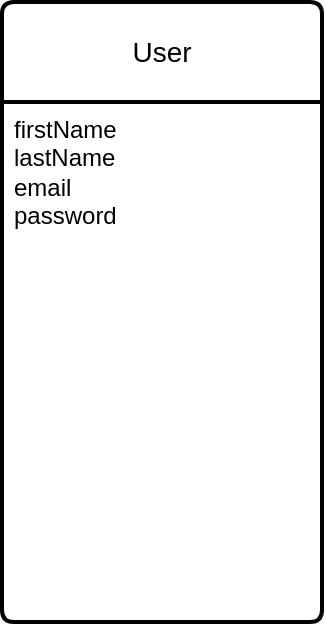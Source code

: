 <mxfile version="21.3.5" type="device">
  <diagram name="Página-1" id="BpLtG1DrsnZtsbV-ATEf">
    <mxGraphModel dx="657" dy="786" grid="1" gridSize="10" guides="1" tooltips="1" connect="1" arrows="1" fold="1" page="1" pageScale="1" pageWidth="827" pageHeight="1169" math="0" shadow="0">
      <root>
        <mxCell id="0" />
        <mxCell id="1" parent="0" />
        <mxCell id="CVuXusIY3BIMxrkss_ZK-1" value="User" style="swimlane;childLayout=stackLayout;horizontal=1;startSize=50;horizontalStack=0;rounded=1;fontSize=14;fontStyle=0;strokeWidth=2;resizeParent=0;resizeLast=1;shadow=0;dashed=0;align=center;arcSize=4;whiteSpace=wrap;html=1;" vertex="1" parent="1">
          <mxGeometry x="150" y="50" width="160" height="310" as="geometry" />
        </mxCell>
        <mxCell id="CVuXusIY3BIMxrkss_ZK-2" value="firstName&lt;br&gt;lastName&lt;br&gt;email&lt;br&gt;password" style="align=left;strokeColor=none;fillColor=none;spacingLeft=4;fontSize=12;verticalAlign=top;resizable=0;rotatable=0;part=1;html=1;" vertex="1" parent="CVuXusIY3BIMxrkss_ZK-1">
          <mxGeometry y="50" width="160" height="260" as="geometry" />
        </mxCell>
      </root>
    </mxGraphModel>
  </diagram>
</mxfile>

